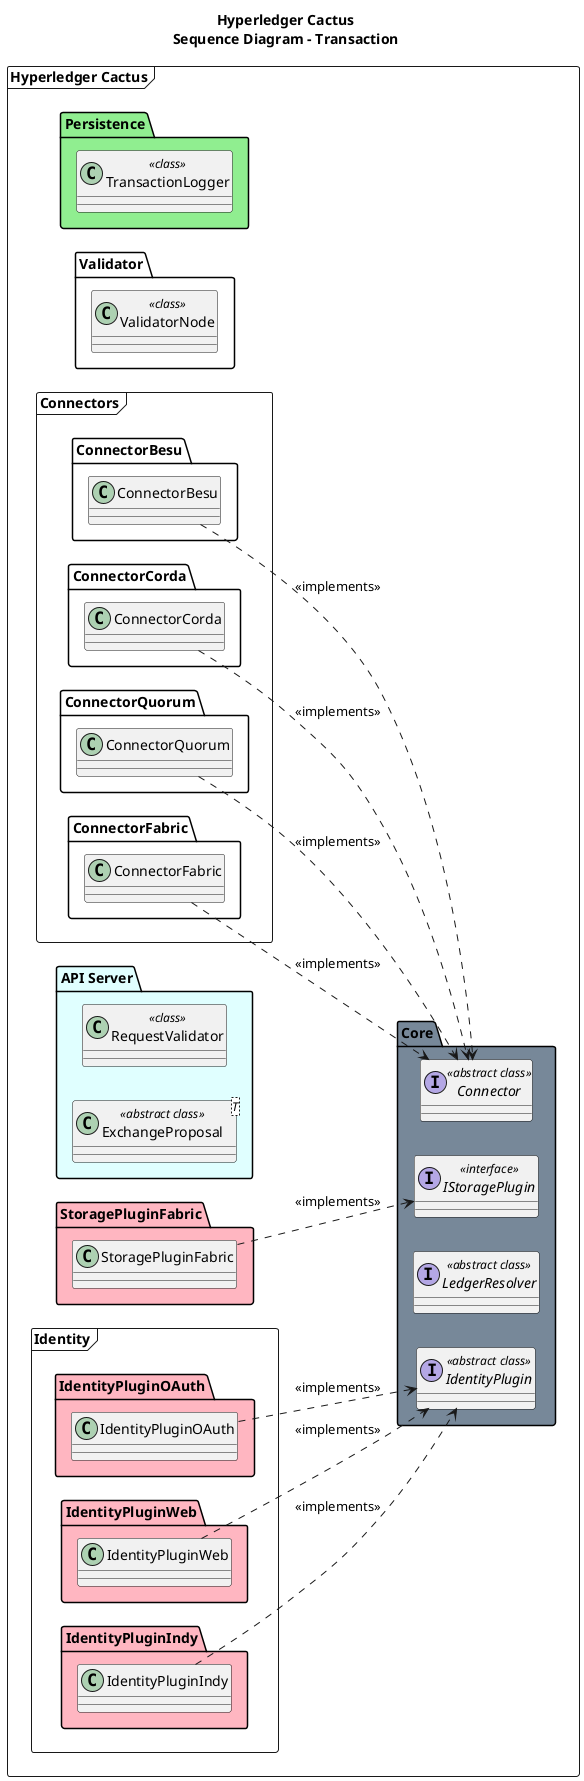 @startuml Sequence Diagram - Transaction

title Hyperledger Cactus\nSequence Diagram - Transaction

left to right direction

frame "Hyperledger Cactus" as 1cactus {
  package "Core" as 2core <<package>> #LightSlateGray {
    interface "IStoragePlugin" as 3istorageplugin <<interface>> {
    }
    interface "Connector" as 3connector <<abstract class>> {
    }
    interface "LedgerResolver" as 3ledgerresolver <<abstract class>> {
    }
    interface "IdentityPlugin" as 3identityplugin <<abstract class>> {
    }
  }

  package "Persistence" as 2persistence <<package>> #LightGreen {
    class "TransactionLogger" as 3transactionlogger <<class>> {
    }
  }

  package "Validator" as 2validator <<package>> {
    class "ValidatorNode" as 3validatornode <<class>> {
    }
  }

  frame Connectors {
    package "ConnectorFabric" as 2connectorfabric <<package>> {
      ConnectorFabric ..> 3connector : <<implements>>
    }

    package "ConnectorQuorum" as 2connectorquorum <<package>> {
      ConnectorQuorum ..> 3connector: <<implements>>
    }

    package "ConnectorCorda" as 2connectorcorda <<package>> {
      ConnectorCorda ..> 3connector : <<implements>>
    }

    package "ConnectorBesu" as 2connectorbesu <<package>> {
      ConnectorBesu ..> 3connector : <<implements>>
    }
  }

  package "API Server" as 2apiserver <<package>> #LightCyan {
    class "RequestValidator" as 3requestvalidator <<class>> {
    }
    class "ExchangeProposal<T>" as 3exchangeproposal <<abstract class>> {
    }
  }

  package "StoragePluginFabric" as 2storagepluginfabric <<package>> #LightPink {
    StoragePluginFabric ..> 3istorageplugin : <<implements>>
  }

  frame "Identity" {
    package "IdentityPluginIndy" as 2identitypluginindy <<package>> #LightPink {
      IdentityPluginIndy ..> 3identityplugin: <<implements>>
    }
    package "IdentityPluginWeb" as 2identitypluginweb <<package>> #LightPink {
      IdentityPluginWeb ..> 3identityplugin: <<implements>>
    }
    package "IdentityPluginOAuth" as 2identitypluginoauth <<package>> #LightPink {
      IdentityPluginOAuth ..> 3identityplugin: <<implements>>
    }
  }
}

@enduml
